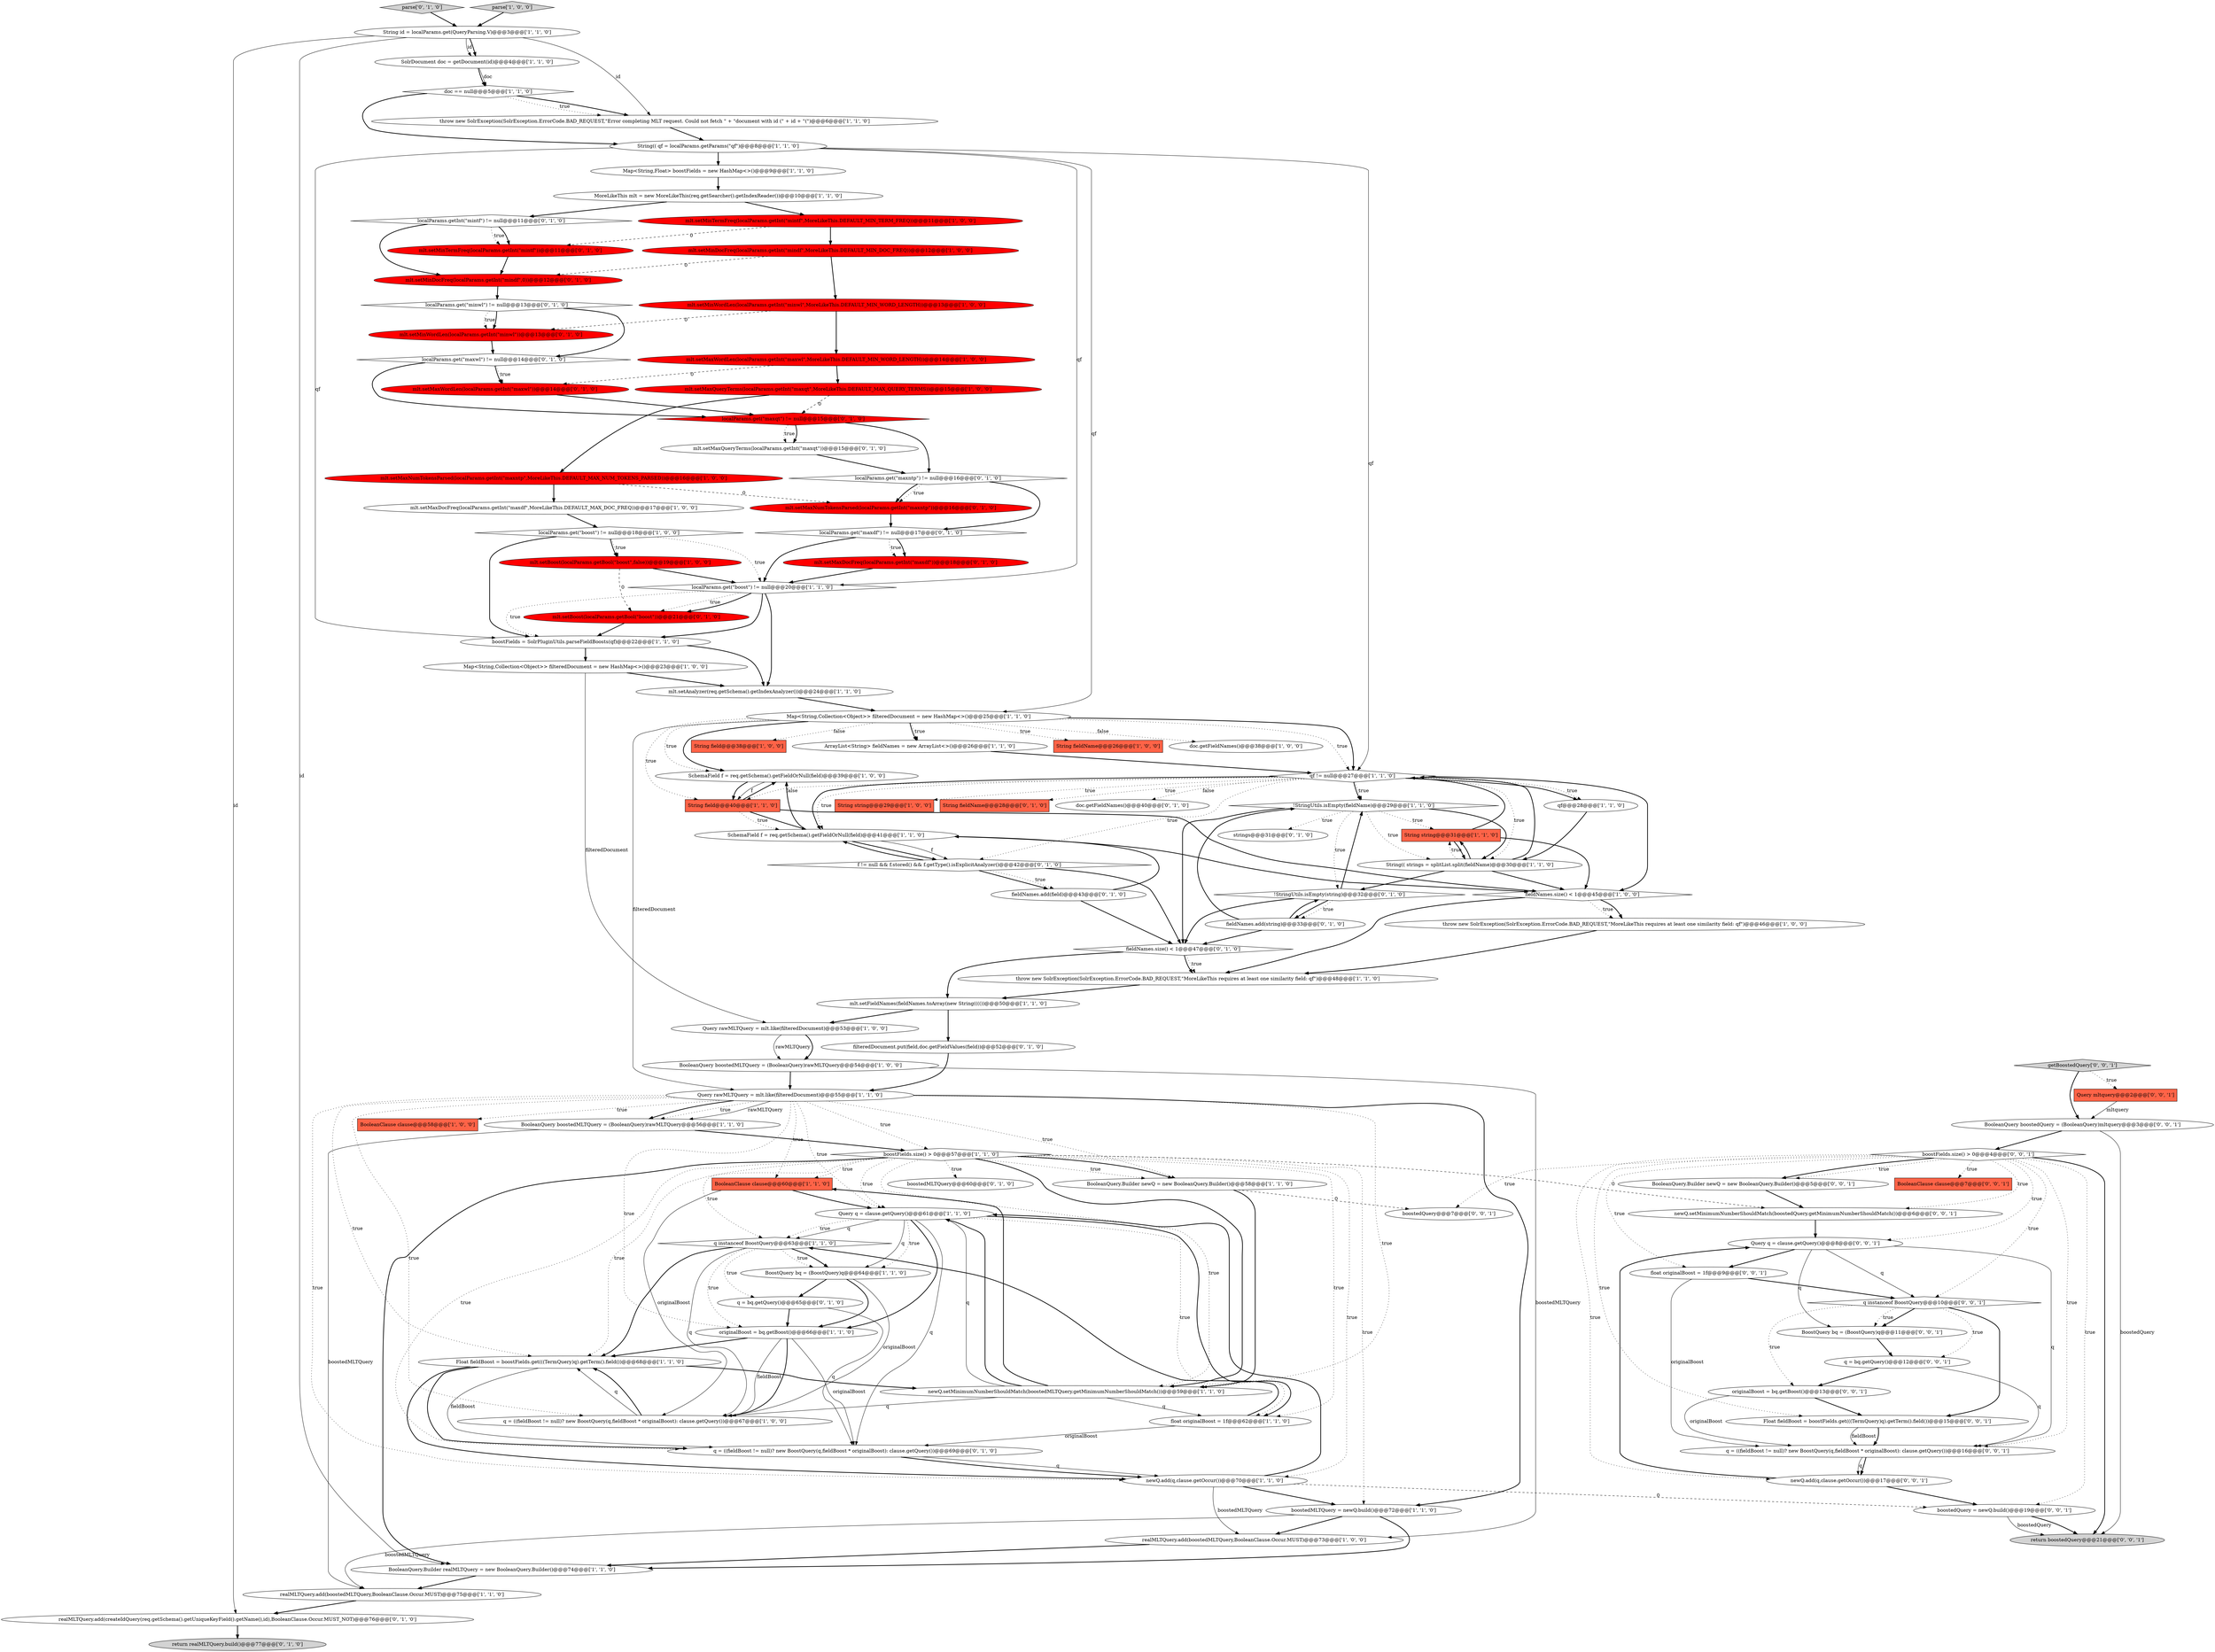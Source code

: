 digraph {
23 [style = filled, label = "throw new SolrException(SolrException.ErrorCode.BAD_REQUEST,\"MoreLikeThis requires at least one similarity field: qf\")@@@46@@@['1', '0', '0']", fillcolor = white, shape = ellipse image = "AAA0AAABBB1BBB"];
12 [style = filled, label = "SchemaField f = req.getSchema().getFieldOrNull(field)@@@39@@@['1', '0', '0']", fillcolor = white, shape = ellipse image = "AAA0AAABBB1BBB"];
38 [style = filled, label = "mlt.setMaxDocFreq(localParams.getInt(\"maxdf\",MoreLikeThis.DEFAULT_MAX_DOC_FREQ))@@@17@@@['1', '0', '0']", fillcolor = white, shape = ellipse image = "AAA0AAABBB1BBB"];
97 [style = filled, label = "BooleanQuery.Builder newQ = new BooleanQuery.Builder()@@@5@@@['0', '0', '1']", fillcolor = white, shape = ellipse image = "AAA0AAABBB3BBB"];
78 [style = filled, label = "f != null && f.stored() && f.getType().isExplicitAnalyzer()@@@42@@@['0', '1', '0']", fillcolor = white, shape = diamond image = "AAA0AAABBB2BBB"];
48 [style = filled, label = "String field@@@38@@@['1', '0', '0']", fillcolor = tomato, shape = box image = "AAA0AAABBB1BBB"];
30 [style = filled, label = "String field@@@40@@@['1', '1', '0']", fillcolor = tomato, shape = box image = "AAA0AAABBB1BBB"];
47 [style = filled, label = "MoreLikeThis mlt = new MoreLikeThis(req.getSearcher().getIndexReader())@@@10@@@['1', '1', '0']", fillcolor = white, shape = ellipse image = "AAA0AAABBB1BBB"];
103 [style = filled, label = "BoostQuery bq = (BoostQuery)q@@@11@@@['0', '0', '1']", fillcolor = white, shape = ellipse image = "AAA0AAABBB3BBB"];
61 [style = filled, label = "q = ((fieldBoost != null)? new BoostQuery(q,fieldBoost * originalBoost): clause.getQuery())@@@69@@@['0', '1', '0']", fillcolor = white, shape = ellipse image = "AAA0AAABBB2BBB"];
34 [style = filled, label = "throw new SolrException(SolrException.ErrorCode.BAD_REQUEST,\"MoreLikeThis requires at least one similarity field: qf\")@@@48@@@['1', '1', '0']", fillcolor = white, shape = ellipse image = "AAA0AAABBB1BBB"];
60 [style = filled, label = "mlt.setMaxQueryTerms(localParams.getInt(\"maxqt\"))@@@15@@@['0', '1', '0']", fillcolor = white, shape = ellipse image = "AAA0AAABBB2BBB"];
93 [style = filled, label = "q instanceof BoostQuery@@@10@@@['0', '0', '1']", fillcolor = white, shape = diamond image = "AAA0AAABBB3BBB"];
20 [style = filled, label = "BooleanQuery.Builder realMLTQuery = new BooleanQuery.Builder()@@@74@@@['1', '1', '0']", fillcolor = white, shape = ellipse image = "AAA0AAABBB1BBB"];
1 [style = filled, label = "BooleanClause clause@@@60@@@['1', '1', '0']", fillcolor = tomato, shape = box image = "AAA0AAABBB1BBB"];
90 [style = filled, label = "getBoostedQuery['0', '0', '1']", fillcolor = lightgray, shape = diamond image = "AAA0AAABBB3BBB"];
3 [style = filled, label = "String fieldName@@@26@@@['1', '0', '0']", fillcolor = tomato, shape = box image = "AAA0AAABBB1BBB"];
83 [style = filled, label = "!StringUtils.isEmpty(string)@@@32@@@['0', '1', '0']", fillcolor = white, shape = diamond image = "AAA0AAABBB2BBB"];
104 [style = filled, label = "boostFields.size() > 0@@@4@@@['0', '0', '1']", fillcolor = white, shape = diamond image = "AAA0AAABBB3BBB"];
5 [style = filled, label = "mlt.setMinTermFreq(localParams.getInt(\"mintf\",MoreLikeThis.DEFAULT_MIN_TERM_FREQ))@@@11@@@['1', '0', '0']", fillcolor = red, shape = ellipse image = "AAA1AAABBB1BBB"];
53 [style = filled, label = "doc == null@@@5@@@['1', '1', '0']", fillcolor = white, shape = diamond image = "AAA0AAABBB1BBB"];
68 [style = filled, label = "boostedMLTQuery@@@60@@@['0', '1', '0']", fillcolor = white, shape = ellipse image = "AAA0AAABBB2BBB"];
62 [style = filled, label = "parse['0', '1', '0']", fillcolor = lightgray, shape = diamond image = "AAA0AAABBB2BBB"];
40 [style = filled, label = "Map<String,Float> boostFields = new HashMap<>()@@@9@@@['1', '1', '0']", fillcolor = white, shape = ellipse image = "AAA0AAABBB1BBB"];
80 [style = filled, label = "localParams.get(\"maxntp\") != null@@@16@@@['0', '1', '0']", fillcolor = white, shape = diamond image = "AAA0AAABBB2BBB"];
17 [style = filled, label = "localParams.get(\"boost\") != null@@@20@@@['1', '1', '0']", fillcolor = white, shape = diamond image = "AAA0AAABBB1BBB"];
44 [style = filled, label = "Map<String,Collection<Object>> filteredDocument = new HashMap<>()@@@23@@@['1', '0', '0']", fillcolor = white, shape = ellipse image = "AAA0AAABBB1BBB"];
2 [style = filled, label = "mlt.setAnalyzer(req.getSchema().getIndexAnalyzer())@@@24@@@['1', '1', '0']", fillcolor = white, shape = ellipse image = "AAA0AAABBB1BBB"];
43 [style = filled, label = "q instanceof BoostQuery@@@63@@@['1', '1', '0']", fillcolor = white, shape = diamond image = "AAA0AAABBB1BBB"];
87 [style = filled, label = "localParams.get(\"maxdf\") != null@@@17@@@['0', '1', '0']", fillcolor = white, shape = diamond image = "AAA0AAABBB2BBB"];
55 [style = filled, label = "String id = localParams.get(QueryParsing.V)@@@3@@@['1', '1', '0']", fillcolor = white, shape = ellipse image = "AAA0AAABBB1BBB"];
46 [style = filled, label = "BooleanQuery.Builder newQ = new BooleanQuery.Builder()@@@58@@@['1', '1', '0']", fillcolor = white, shape = ellipse image = "AAA0AAABBB1BBB"];
95 [style = filled, label = "BooleanClause clause@@@7@@@['0', '0', '1']", fillcolor = tomato, shape = box image = "AAA0AAABBB3BBB"];
16 [style = filled, label = "String string@@@29@@@['1', '0', '0']", fillcolor = tomato, shape = box image = "AAA0AAABBB1BBB"];
36 [style = filled, label = "Query q = clause.getQuery()@@@61@@@['1', '1', '0']", fillcolor = white, shape = ellipse image = "AAA0AAABBB1BBB"];
72 [style = filled, label = "mlt.setMaxDocFreq(localParams.getInt(\"maxdf\"))@@@18@@@['0', '1', '0']", fillcolor = red, shape = ellipse image = "AAA1AAABBB2BBB"];
29 [style = filled, label = "boostFields.size() > 0@@@57@@@['1', '1', '0']", fillcolor = white, shape = diamond image = "AAA0AAABBB1BBB"];
4 [style = filled, label = "Query rawMLTQuery = mlt.like(filteredDocument)@@@53@@@['1', '0', '0']", fillcolor = white, shape = ellipse image = "AAA0AAABBB1BBB"];
99 [style = filled, label = "q = ((fieldBoost != null)? new BoostQuery(q,fieldBoost * originalBoost): clause.getQuery())@@@16@@@['0', '0', '1']", fillcolor = white, shape = ellipse image = "AAA0AAABBB3BBB"];
85 [style = filled, label = "q = bq.getQuery()@@@65@@@['0', '1', '0']", fillcolor = white, shape = ellipse image = "AAA0AAABBB2BBB"];
69 [style = filled, label = "String fieldName@@@28@@@['0', '1', '0']", fillcolor = tomato, shape = box image = "AAA0AAABBB2BBB"];
0 [style = filled, label = "originalBoost = bq.getBoost()@@@66@@@['1', '1', '0']", fillcolor = white, shape = ellipse image = "AAA0AAABBB1BBB"];
22 [style = filled, label = "ArrayList<String> fieldNames = new ArrayList<>()@@@26@@@['1', '1', '0']", fillcolor = white, shape = ellipse image = "AAA0AAABBB1BBB"];
71 [style = filled, label = "return realMLTQuery.build()@@@77@@@['0', '1', '0']", fillcolor = lightgray, shape = ellipse image = "AAA0AAABBB2BBB"];
24 [style = filled, label = "BooleanQuery boostedMLTQuery = (BooleanQuery)rawMLTQuery@@@56@@@['1', '1', '0']", fillcolor = white, shape = ellipse image = "AAA0AAABBB1BBB"];
98 [style = filled, label = "newQ.add(q,clause.getOccur())@@@17@@@['0', '0', '1']", fillcolor = white, shape = ellipse image = "AAA0AAABBB3BBB"];
100 [style = filled, label = "boostedQuery = newQ.build()@@@19@@@['0', '0', '1']", fillcolor = white, shape = ellipse image = "AAA0AAABBB3BBB"];
57 [style = filled, label = "String string@@@31@@@['1', '1', '0']", fillcolor = tomato, shape = box image = "AAA0AAABBB1BBB"];
32 [style = filled, label = "realMLTQuery.add(boostedMLTQuery,BooleanClause.Occur.MUST)@@@73@@@['1', '0', '0']", fillcolor = white, shape = ellipse image = "AAA0AAABBB1BBB"];
10 [style = filled, label = "BoostQuery bq = (BoostQuery)q@@@64@@@['1', '1', '0']", fillcolor = white, shape = ellipse image = "AAA0AAABBB1BBB"];
91 [style = filled, label = "return boostedQuery@@@21@@@['0', '0', '1']", fillcolor = lightgray, shape = ellipse image = "AAA0AAABBB3BBB"];
75 [style = filled, label = "fieldNames.add(string)@@@33@@@['0', '1', '0']", fillcolor = white, shape = ellipse image = "AAA0AAABBB2BBB"];
54 [style = filled, label = "!StringUtils.isEmpty(fieldName)@@@29@@@['1', '1', '0']", fillcolor = white, shape = diamond image = "AAA0AAABBB1BBB"];
70 [style = filled, label = "fieldNames.add(field)@@@43@@@['0', '1', '0']", fillcolor = white, shape = ellipse image = "AAA0AAABBB2BBB"];
35 [style = filled, label = "mlt.setMaxWordLen(localParams.getInt(\"maxwl\",MoreLikeThis.DEFAULT_MIN_WORD_LENGTH))@@@14@@@['1', '0', '0']", fillcolor = red, shape = ellipse image = "AAA1AAABBB1BBB"];
77 [style = filled, label = "localParams.get(\"maxqt\") != null@@@15@@@['0', '1', '0']", fillcolor = red, shape = diamond image = "AAA1AAABBB2BBB"];
37 [style = filled, label = "mlt.setMinWordLen(localParams.getInt(\"minwl\",MoreLikeThis.DEFAULT_MIN_WORD_LENGTH))@@@13@@@['1', '0', '0']", fillcolor = red, shape = ellipse image = "AAA1AAABBB1BBB"];
18 [style = filled, label = "String(( strings = splitList.split(fieldName)@@@30@@@['1', '1', '0']", fillcolor = white, shape = ellipse image = "AAA0AAABBB1BBB"];
52 [style = filled, label = "boostedMLTQuery = newQ.build()@@@72@@@['1', '1', '0']", fillcolor = white, shape = ellipse image = "AAA0AAABBB1BBB"];
59 [style = filled, label = "localParams.get(\"boost\") != null@@@18@@@['1', '0', '0']", fillcolor = white, shape = diamond image = "AAA0AAABBB1BBB"];
107 [style = filled, label = "float originalBoost = 1f@@@9@@@['0', '0', '1']", fillcolor = white, shape = ellipse image = "AAA0AAABBB3BBB"];
58 [style = filled, label = "BooleanQuery boostedMLTQuery = (BooleanQuery)rawMLTQuery@@@54@@@['1', '0', '0']", fillcolor = white, shape = ellipse image = "AAA0AAABBB1BBB"];
105 [style = filled, label = "BooleanQuery boostedQuery = (BooleanQuery)mltquery@@@3@@@['0', '0', '1']", fillcolor = white, shape = ellipse image = "AAA0AAABBB3BBB"];
106 [style = filled, label = "Query mltquery@@@2@@@['0', '0', '1']", fillcolor = tomato, shape = box image = "AAA0AAABBB3BBB"];
42 [style = filled, label = "String(( qf = localParams.getParams(\"qf\")@@@8@@@['1', '1', '0']", fillcolor = white, shape = ellipse image = "AAA0AAABBB1BBB"];
74 [style = filled, label = "localParams.get(\"maxwl\") != null@@@14@@@['0', '1', '0']", fillcolor = white, shape = diamond image = "AAA0AAABBB2BBB"];
9 [style = filled, label = "throw new SolrException(SolrException.ErrorCode.BAD_REQUEST,\"Error completing MLT request. Could not fetch \" + \"document with id (\" + id + \"(\")@@@6@@@['1', '1', '0']", fillcolor = white, shape = ellipse image = "AAA0AAABBB1BBB"];
6 [style = filled, label = "realMLTQuery.add(boostedMLTQuery,BooleanClause.Occur.MUST)@@@75@@@['1', '1', '0']", fillcolor = white, shape = ellipse image = "AAA0AAABBB1BBB"];
94 [style = filled, label = "Float fieldBoost = boostFields.get(((TermQuery)q).getTerm().field())@@@15@@@['0', '0', '1']", fillcolor = white, shape = ellipse image = "AAA0AAABBB3BBB"];
84 [style = filled, label = "doc.getFieldNames()@@@40@@@['0', '1', '0']", fillcolor = white, shape = ellipse image = "AAA0AAABBB2BBB"];
27 [style = filled, label = "float originalBoost = 1f@@@62@@@['1', '1', '0']", fillcolor = white, shape = ellipse image = "AAA0AAABBB1BBB"];
101 [style = filled, label = "q = bq.getQuery()@@@12@@@['0', '0', '1']", fillcolor = white, shape = ellipse image = "AAA0AAABBB3BBB"];
7 [style = filled, label = "mlt.setMaxNumTokensParsed(localParams.getInt(\"maxntp\",MoreLikeThis.DEFAULT_MAX_NUM_TOKENS_PARSED))@@@16@@@['1', '0', '0']", fillcolor = red, shape = ellipse image = "AAA1AAABBB1BBB"];
14 [style = filled, label = "fieldNames.size() < 1@@@45@@@['1', '0', '0']", fillcolor = white, shape = diamond image = "AAA0AAABBB1BBB"];
86 [style = filled, label = "mlt.setMinTermFreq(localParams.getInt(\"mintf\"))@@@11@@@['0', '1', '0']", fillcolor = red, shape = ellipse image = "AAA1AAABBB2BBB"];
63 [style = filled, label = "realMLTQuery.add(createIdQuery(req.getSchema().getUniqueKeyField().getName(),id),BooleanClause.Occur.MUST_NOT)@@@76@@@['0', '1', '0']", fillcolor = white, shape = ellipse image = "AAA0AAABBB2BBB"];
41 [style = filled, label = "Float fieldBoost = boostFields.get(((TermQuery)q).getTerm().field())@@@68@@@['1', '1', '0']", fillcolor = white, shape = ellipse image = "AAA0AAABBB1BBB"];
102 [style = filled, label = "originalBoost = bq.getBoost()@@@13@@@['0', '0', '1']", fillcolor = white, shape = ellipse image = "AAA0AAABBB3BBB"];
65 [style = filled, label = "mlt.setBoost(localParams.getBool(\"boost\"))@@@21@@@['0', '1', '0']", fillcolor = red, shape = ellipse image = "AAA1AAABBB2BBB"];
56 [style = filled, label = "mlt.setMaxQueryTerms(localParams.getInt(\"maxqt\",MoreLikeThis.DEFAULT_MAX_QUERY_TERMS))@@@15@@@['1', '0', '0']", fillcolor = red, shape = ellipse image = "AAA1AAABBB1BBB"];
11 [style = filled, label = "qf != null@@@27@@@['1', '1', '0']", fillcolor = white, shape = diamond image = "AAA0AAABBB1BBB"];
8 [style = filled, label = "Query rawMLTQuery = mlt.like(filteredDocument)@@@55@@@['1', '1', '0']", fillcolor = white, shape = ellipse image = "AAA0AAABBB1BBB"];
25 [style = filled, label = "mlt.setBoost(localParams.getBool(\"boost\",false))@@@19@@@['1', '0', '0']", fillcolor = red, shape = ellipse image = "AAA1AAABBB1BBB"];
33 [style = filled, label = "BooleanClause clause@@@58@@@['1', '0', '0']", fillcolor = tomato, shape = box image = "AAA0AAABBB1BBB"];
50 [style = filled, label = "doc.getFieldNames()@@@38@@@['1', '0', '0']", fillcolor = white, shape = ellipse image = "AAA0AAABBB1BBB"];
82 [style = filled, label = "mlt.setMaxWordLen(localParams.getInt(\"maxwl\"))@@@14@@@['0', '1', '0']", fillcolor = red, shape = ellipse image = "AAA1AAABBB2BBB"];
73 [style = filled, label = "localParams.getInt(\"mintf\") != null@@@11@@@['0', '1', '0']", fillcolor = white, shape = diamond image = "AAA0AAABBB2BBB"];
49 [style = filled, label = "q = ((fieldBoost != null)? new BoostQuery(q,fieldBoost * originalBoost): clause.getQuery())@@@67@@@['1', '0', '0']", fillcolor = white, shape = ellipse image = "AAA0AAABBB1BBB"];
21 [style = filled, label = "qf@@@28@@@['1', '1', '0']", fillcolor = white, shape = ellipse image = "AAA0AAABBB1BBB"];
66 [style = filled, label = "localParams.get(\"minwl\") != null@@@13@@@['0', '1', '0']", fillcolor = white, shape = diamond image = "AAA0AAABBB2BBB"];
15 [style = filled, label = "SolrDocument doc = getDocument(id)@@@4@@@['1', '1', '0']", fillcolor = white, shape = ellipse image = "AAA0AAABBB1BBB"];
28 [style = filled, label = "newQ.add(q,clause.getOccur())@@@70@@@['1', '1', '0']", fillcolor = white, shape = ellipse image = "AAA0AAABBB1BBB"];
79 [style = filled, label = "mlt.setMinWordLen(localParams.getInt(\"minwl\"))@@@13@@@['0', '1', '0']", fillcolor = red, shape = ellipse image = "AAA1AAABBB2BBB"];
13 [style = filled, label = "boostFields = SolrPluginUtils.parseFieldBoosts(qf)@@@22@@@['1', '1', '0']", fillcolor = white, shape = ellipse image = "AAA0AAABBB1BBB"];
89 [style = filled, label = "newQ.setMinimumNumberShouldMatch(boostedQuery.getMinimumNumberShouldMatch())@@@6@@@['0', '0', '1']", fillcolor = white, shape = ellipse image = "AAA0AAABBB3BBB"];
26 [style = filled, label = "Map<String,Collection<Object>> filteredDocument = new HashMap<>()@@@25@@@['1', '1', '0']", fillcolor = white, shape = ellipse image = "AAA0AAABBB1BBB"];
31 [style = filled, label = "parse['1', '0', '0']", fillcolor = lightgray, shape = diamond image = "AAA0AAABBB1BBB"];
39 [style = filled, label = "newQ.setMinimumNumberShouldMatch(boostedMLTQuery.getMinimumNumberShouldMatch())@@@59@@@['1', '1', '0']", fillcolor = white, shape = ellipse image = "AAA0AAABBB1BBB"];
64 [style = filled, label = "strings@@@31@@@['0', '1', '0']", fillcolor = white, shape = ellipse image = "AAA0AAABBB2BBB"];
19 [style = filled, label = "SchemaField f = req.getSchema().getFieldOrNull(field)@@@41@@@['1', '1', '0']", fillcolor = white, shape = ellipse image = "AAA0AAABBB1BBB"];
88 [style = filled, label = "mlt.setMinDocFreq(localParams.getInt(\"mindf\",0))@@@12@@@['0', '1', '0']", fillcolor = red, shape = ellipse image = "AAA1AAABBB2BBB"];
51 [style = filled, label = "mlt.setMinDocFreq(localParams.getInt(\"mindf\",MoreLikeThis.DEFAULT_MIN_DOC_FREQ))@@@12@@@['1', '0', '0']", fillcolor = red, shape = ellipse image = "AAA1AAABBB1BBB"];
81 [style = filled, label = "mlt.setMaxNumTokensParsed(localParams.getInt(\"maxntp\"))@@@16@@@['0', '1', '0']", fillcolor = red, shape = ellipse image = "AAA1AAABBB2BBB"];
45 [style = filled, label = "mlt.setFieldNames(fieldNames.toArray(new String(((())@@@50@@@['1', '1', '0']", fillcolor = white, shape = ellipse image = "AAA0AAABBB1BBB"];
76 [style = filled, label = "fieldNames.size() < 1@@@47@@@['0', '1', '0']", fillcolor = white, shape = diamond image = "AAA0AAABBB2BBB"];
96 [style = filled, label = "boostedQuery@@@7@@@['0', '0', '1']", fillcolor = white, shape = ellipse image = "AAA0AAABBB3BBB"];
92 [style = filled, label = "Query q = clause.getQuery()@@@8@@@['0', '0', '1']", fillcolor = white, shape = ellipse image = "AAA0AAABBB3BBB"];
67 [style = filled, label = "filteredDocument.put(field,doc.getFieldValues(field))@@@52@@@['0', '1', '0']", fillcolor = white, shape = ellipse image = "AAA0AAABBB2BBB"];
75->83 [style = bold, label=""];
0->61 [style = solid, label="originalBoost"];
8->28 [style = dotted, label="true"];
29->43 [style = dotted, label="true"];
27->61 [style = solid, label="originalBoost"];
2->26 [style = bold, label=""];
19->78 [style = solid, label="f"];
54->83 [style = dotted, label="true"];
17->65 [style = dotted, label="true"];
11->14 [style = bold, label=""];
74->82 [style = bold, label=""];
0->49 [style = solid, label="fieldBoost"];
106->105 [style = solid, label="mltquery"];
100->91 [style = bold, label=""];
19->78 [style = bold, label=""];
78->70 [style = bold, label=""];
83->75 [style = bold, label=""];
26->12 [style = dotted, label="true"];
57->14 [style = bold, label=""];
46->96 [style = dashed, label="0"];
77->80 [style = bold, label=""];
74->82 [style = dotted, label="true"];
62->55 [style = bold, label=""];
26->22 [style = dotted, label="true"];
53->9 [style = dotted, label="true"];
26->11 [style = bold, label=""];
21->18 [style = bold, label=""];
26->22 [style = bold, label=""];
89->92 [style = bold, label=""];
41->28 [style = bold, label=""];
72->17 [style = bold, label=""];
54->76 [style = bold, label=""];
105->104 [style = bold, label=""];
107->93 [style = bold, label=""];
39->36 [style = solid, label="q"];
26->12 [style = bold, label=""];
36->0 [style = bold, label=""];
55->15 [style = solid, label="id"];
28->32 [style = solid, label="boostedMLTQuery"];
67->8 [style = bold, label=""];
28->52 [style = bold, label=""];
73->86 [style = dotted, label="true"];
26->30 [style = dotted, label="true"];
28->100 [style = dashed, label="0"];
93->94 [style = bold, label=""];
29->46 [style = bold, label=""];
29->61 [style = dotted, label="true"];
40->47 [style = bold, label=""];
77->60 [style = bold, label=""];
93->101 [style = dotted, label="true"];
30->14 [style = bold, label=""];
8->0 [style = dotted, label="true"];
36->10 [style = solid, label="q"];
61->28 [style = solid, label="q"];
56->7 [style = bold, label=""];
10->85 [style = bold, label=""];
99->98 [style = bold, label=""];
32->20 [style = bold, label=""];
39->27 [style = solid, label="q"];
101->99 [style = solid, label="q"];
29->36 [style = dotted, label="true"];
44->2 [style = bold, label=""];
43->49 [style = solid, label="q"];
76->34 [style = bold, label=""];
104->95 [style = dotted, label="true"];
28->36 [style = bold, label=""];
29->89 [style = dashed, label="0"];
4->58 [style = solid, label="rawMLTQuery"];
42->17 [style = solid, label="qf"];
19->12 [style = bold, label=""];
29->39 [style = bold, label=""];
8->46 [style = dotted, label="true"];
104->96 [style = dotted, label="true"];
18->11 [style = bold, label=""];
97->89 [style = bold, label=""];
102->94 [style = bold, label=""];
11->54 [style = dotted, label="true"];
30->19 [style = dotted, label="true"];
104->99 [style = dotted, label="true"];
90->106 [style = dotted, label="true"];
100->91 [style = solid, label="boostedQuery"];
76->34 [style = dotted, label="true"];
46->39 [style = bold, label=""];
17->65 [style = bold, label=""];
66->79 [style = dotted, label="true"];
55->63 [style = solid, label="id"];
29->41 [style = dotted, label="true"];
26->3 [style = dotted, label="true"];
92->103 [style = solid, label="q"];
42->40 [style = bold, label=""];
41->61 [style = bold, label=""];
85->0 [style = bold, label=""];
29->52 [style = dotted, label="true"];
107->99 [style = solid, label="originalBoost"];
83->54 [style = bold, label=""];
11->69 [style = dotted, label="true"];
30->19 [style = bold, label=""];
29->20 [style = bold, label=""];
37->79 [style = dashed, label="0"];
88->66 [style = bold, label=""];
101->102 [style = bold, label=""];
17->2 [style = bold, label=""];
93->103 [style = bold, label=""];
8->33 [style = dotted, label="true"];
43->0 [style = dotted, label="true"];
10->0 [style = bold, label=""];
87->17 [style = bold, label=""];
74->77 [style = bold, label=""];
49->41 [style = bold, label=""];
11->16 [style = dotted, label="true"];
11->78 [style = dotted, label="true"];
43->10 [style = bold, label=""];
104->107 [style = dotted, label="true"];
8->29 [style = dotted, label="true"];
11->19 [style = dotted, label="true"];
92->93 [style = solid, label="q"];
11->84 [style = dotted, label="false"];
29->68 [style = dotted, label="true"];
61->28 [style = bold, label=""];
22->11 [style = bold, label=""];
92->99 [style = solid, label="q"];
24->6 [style = solid, label="boostedMLTQuery"];
29->39 [style = dotted, label="true"];
38->59 [style = bold, label=""];
8->24 [style = bold, label=""];
81->87 [style = bold, label=""];
18->83 [style = bold, label=""];
43->10 [style = dotted, label="true"];
26->50 [style = dotted, label="false"];
80->81 [style = bold, label=""];
29->1 [style = dotted, label="true"];
104->93 [style = dotted, label="true"];
78->70 [style = dotted, label="true"];
59->25 [style = bold, label=""];
9->42 [style = bold, label=""];
27->43 [style = bold, label=""];
104->89 [style = dotted, label="true"];
58->8 [style = bold, label=""];
82->77 [style = bold, label=""];
54->57 [style = dotted, label="true"];
11->21 [style = bold, label=""];
93->103 [style = dotted, label="true"];
53->42 [style = bold, label=""];
36->61 [style = solid, label="q"];
15->53 [style = bold, label=""];
8->39 [style = dotted, label="true"];
14->23 [style = dotted, label="true"];
51->88 [style = dashed, label="0"];
70->19 [style = bold, label=""];
70->76 [style = bold, label=""];
85->61 [style = solid, label="q"];
63->71 [style = bold, label=""];
8->41 [style = dotted, label="true"];
98->100 [style = bold, label=""];
25->17 [style = bold, label=""];
15->53 [style = solid, label="doc"];
8->52 [style = bold, label=""];
93->102 [style = dotted, label="true"];
8->24 [style = dotted, label="true"];
54->64 [style = dotted, label="true"];
57->11 [style = bold, label=""];
0->41 [style = bold, label=""];
42->11 [style = solid, label="qf"];
42->13 [style = solid, label="qf"];
104->92 [style = dotted, label="true"];
36->43 [style = solid, label="q"];
30->12 [style = bold, label=""];
51->37 [style = bold, label=""];
4->58 [style = bold, label=""];
19->14 [style = bold, label=""];
14->23 [style = bold, label=""];
0->49 [style = bold, label=""];
29->28 [style = dotted, label="true"];
55->9 [style = solid, label="id"];
92->107 [style = bold, label=""];
26->48 [style = dotted, label="false"];
18->57 [style = bold, label=""];
76->45 [style = bold, label=""];
47->5 [style = bold, label=""];
104->100 [style = dotted, label="true"];
18->57 [style = dotted, label="true"];
44->4 [style = solid, label="filteredDocument"];
55->15 [style = bold, label=""];
39->1 [style = bold, label=""];
83->76 [style = bold, label=""];
43->41 [style = bold, label=""];
17->13 [style = bold, label=""];
78->19 [style = bold, label=""];
104->98 [style = dotted, label="true"];
80->81 [style = dotted, label="true"];
37->35 [style = bold, label=""];
6->63 [style = bold, label=""];
75->76 [style = bold, label=""];
26->11 [style = dotted, label="true"];
53->9 [style = bold, label=""];
8->36 [style = dotted, label="true"];
59->25 [style = dotted, label="true"];
59->17 [style = dotted, label="true"];
75->54 [style = bold, label=""];
11->30 [style = dotted, label="false"];
11->54 [style = bold, label=""];
42->26 [style = solid, label="qf"];
13->2 [style = bold, label=""];
1->49 [style = solid, label="originalBoost"];
94->99 [style = bold, label=""];
36->27 [style = dotted, label="true"];
5->51 [style = bold, label=""];
52->6 [style = solid, label="boostedMLTQuery"];
98->92 [style = bold, label=""];
77->60 [style = dotted, label="true"];
99->98 [style = solid, label="q"];
47->73 [style = bold, label=""];
29->27 [style = dotted, label="true"];
86->88 [style = bold, label=""];
41->61 [style = solid, label="fieldBoost"];
13->44 [style = bold, label=""];
34->45 [style = bold, label=""];
66->74 [style = bold, label=""];
87->72 [style = dotted, label="true"];
54->18 [style = dotted, label="true"];
7->81 [style = dashed, label="0"];
80->87 [style = bold, label=""];
14->34 [style = bold, label=""];
12->30 [style = bold, label=""];
8->24 [style = solid, label="rawMLTQuery"];
45->67 [style = bold, label=""];
10->49 [style = solid, label="originalBoost"];
24->29 [style = bold, label=""];
57->18 [style = bold, label=""];
20->6 [style = bold, label=""];
83->75 [style = dotted, label="true"];
11->19 [style = bold, label=""];
35->56 [style = bold, label=""];
11->18 [style = dotted, label="true"];
1->36 [style = bold, label=""];
104->97 [style = dotted, label="true"];
25->65 [style = dashed, label="0"];
52->20 [style = bold, label=""];
45->4 [style = bold, label=""];
36->10 [style = dotted, label="true"];
29->46 [style = dotted, label="true"];
73->86 [style = bold, label=""];
55->20 [style = solid, label="id"];
8->1 [style = dotted, label="true"];
105->91 [style = solid, label="boostedQuery"];
7->38 [style = bold, label=""];
73->88 [style = bold, label=""];
87->72 [style = bold, label=""];
103->101 [style = bold, label=""];
54->18 [style = bold, label=""];
36->43 [style = dotted, label="true"];
36->27 [style = bold, label=""];
35->82 [style = dashed, label="0"];
52->32 [style = bold, label=""];
102->99 [style = solid, label="originalBoost"];
104->91 [style = bold, label=""];
39->49 [style = solid, label="q"];
31->55 [style = bold, label=""];
58->32 [style = solid, label="boostedMLTQuery"];
59->13 [style = bold, label=""];
79->74 [style = bold, label=""];
23->34 [style = bold, label=""];
49->41 [style = solid, label="q"];
26->8 [style = solid, label="filteredDocument"];
12->30 [style = solid, label="f"];
60->80 [style = bold, label=""];
78->76 [style = bold, label=""];
11->21 [style = dotted, label="true"];
41->39 [style = bold, label=""];
65->13 [style = bold, label=""];
17->13 [style = dotted, label="true"];
90->105 [style = bold, label=""];
39->36 [style = bold, label=""];
5->86 [style = dashed, label="0"];
18->14 [style = bold, label=""];
43->85 [style = dotted, label="true"];
56->77 [style = dashed, label="0"];
104->97 [style = bold, label=""];
104->94 [style = dotted, label="true"];
94->99 [style = solid, label="fieldBoost"];
66->79 [style = bold, label=""];
8->49 [style = dotted, label="true"];
}
